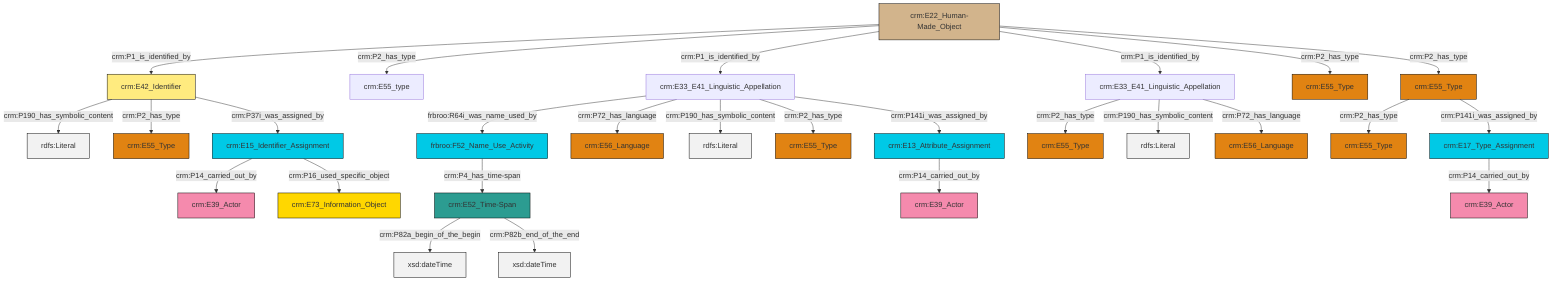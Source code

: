 graph TD
classDef Literal fill:#f2f2f2,stroke:#000000;
classDef CRM_Entity fill:#FFFFFF,stroke:#000000;
classDef Temporal_Entity fill:#00C9E6, stroke:#000000;
classDef Type fill:#E18312, stroke:#000000;
classDef Time-Span fill:#2C9C91, stroke:#000000;
classDef Appellation fill:#FFEB7F, stroke:#000000;
classDef Place fill:#008836, stroke:#000000;
classDef Persistent_Item fill:#B266B2, stroke:#000000;
classDef Conceptual_Object fill:#FFD700, stroke:#000000;
classDef Physical_Thing fill:#D2B48C, stroke:#000000;
classDef Actor fill:#f58aad, stroke:#000000;
classDef PC_Classes fill:#4ce600, stroke:#000000;
classDef Multi fill:#cccccc,stroke:#000000;

4["crm:E15_Identifier_Assignment"]:::Temporal_Entity -->|crm:P14_carried_out_by| 5["crm:E39_Actor"]:::Actor
6["crm:E33_E41_Linguistic_Appellation"]:::Default -->|crm:P2_has_type| 7["crm:E55_Type"]:::Type
8["crm:E42_Identifier"]:::Appellation -->|crm:P190_has_symbolic_content| 9[rdfs:Literal]:::Literal
10["crm:E55_Type"]:::Type -->|crm:P2_has_type| 2["crm:E55_Type"]:::Type
13["crm:E22_Human-Made_Object"]:::Physical_Thing -->|crm:P1_is_identified_by| 8["crm:E42_Identifier"]:::Appellation
13["crm:E22_Human-Made_Object"]:::Physical_Thing -->|crm:P2_has_type| 14["crm:E55_type"]:::Default
15["crm:E52_Time-Span"]:::Time-Span -->|crm:P82a_begin_of_the_begin| 16[xsd:dateTime]:::Literal
6["crm:E33_E41_Linguistic_Appellation"]:::Default -->|crm:P190_has_symbolic_content| 17[rdfs:Literal]:::Literal
21["crm:E17_Type_Assignment"]:::Temporal_Entity -->|crm:P14_carried_out_by| 22["crm:E39_Actor"]:::Actor
4["crm:E15_Identifier_Assignment"]:::Temporal_Entity -->|crm:P16_used_specific_object| 23["crm:E73_Information_Object"]:::Conceptual_Object
13["crm:E22_Human-Made_Object"]:::Physical_Thing -->|crm:P1_is_identified_by| 24["crm:E33_E41_Linguistic_Appellation"]:::Default
24["crm:E33_E41_Linguistic_Appellation"]:::Default -->|frbroo:R64i_was_name_used_by| 25["frbroo:F52_Name_Use_Activity"]:::Temporal_Entity
13["crm:E22_Human-Made_Object"]:::Physical_Thing -->|crm:P1_is_identified_by| 6["crm:E33_E41_Linguistic_Appellation"]:::Default
24["crm:E33_E41_Linguistic_Appellation"]:::Default -->|crm:P72_has_language| 26["crm:E56_Language"]:::Type
24["crm:E33_E41_Linguistic_Appellation"]:::Default -->|crm:P190_has_symbolic_content| 29[rdfs:Literal]:::Literal
13["crm:E22_Human-Made_Object"]:::Physical_Thing -->|crm:P2_has_type| 30["crm:E55_Type"]:::Type
10["crm:E55_Type"]:::Type -->|crm:P141i_was_assigned_by| 21["crm:E17_Type_Assignment"]:::Temporal_Entity
24["crm:E33_E41_Linguistic_Appellation"]:::Default -->|crm:P2_has_type| 31["crm:E55_Type"]:::Type
0["crm:E13_Attribute_Assignment"]:::Temporal_Entity -->|crm:P14_carried_out_by| 11["crm:E39_Actor"]:::Actor
6["crm:E33_E41_Linguistic_Appellation"]:::Default -->|crm:P72_has_language| 37["crm:E56_Language"]:::Type
25["frbroo:F52_Name_Use_Activity"]:::Temporal_Entity -->|crm:P4_has_time-span| 15["crm:E52_Time-Span"]:::Time-Span
13["crm:E22_Human-Made_Object"]:::Physical_Thing -->|crm:P2_has_type| 10["crm:E55_Type"]:::Type
8["crm:E42_Identifier"]:::Appellation -->|crm:P2_has_type| 44["crm:E55_Type"]:::Type
24["crm:E33_E41_Linguistic_Appellation"]:::Default -->|crm:P141i_was_assigned_by| 0["crm:E13_Attribute_Assignment"]:::Temporal_Entity
8["crm:E42_Identifier"]:::Appellation -->|crm:P37i_was_assigned_by| 4["crm:E15_Identifier_Assignment"]:::Temporal_Entity
15["crm:E52_Time-Span"]:::Time-Span -->|crm:P82b_end_of_the_end| 50[xsd:dateTime]:::Literal